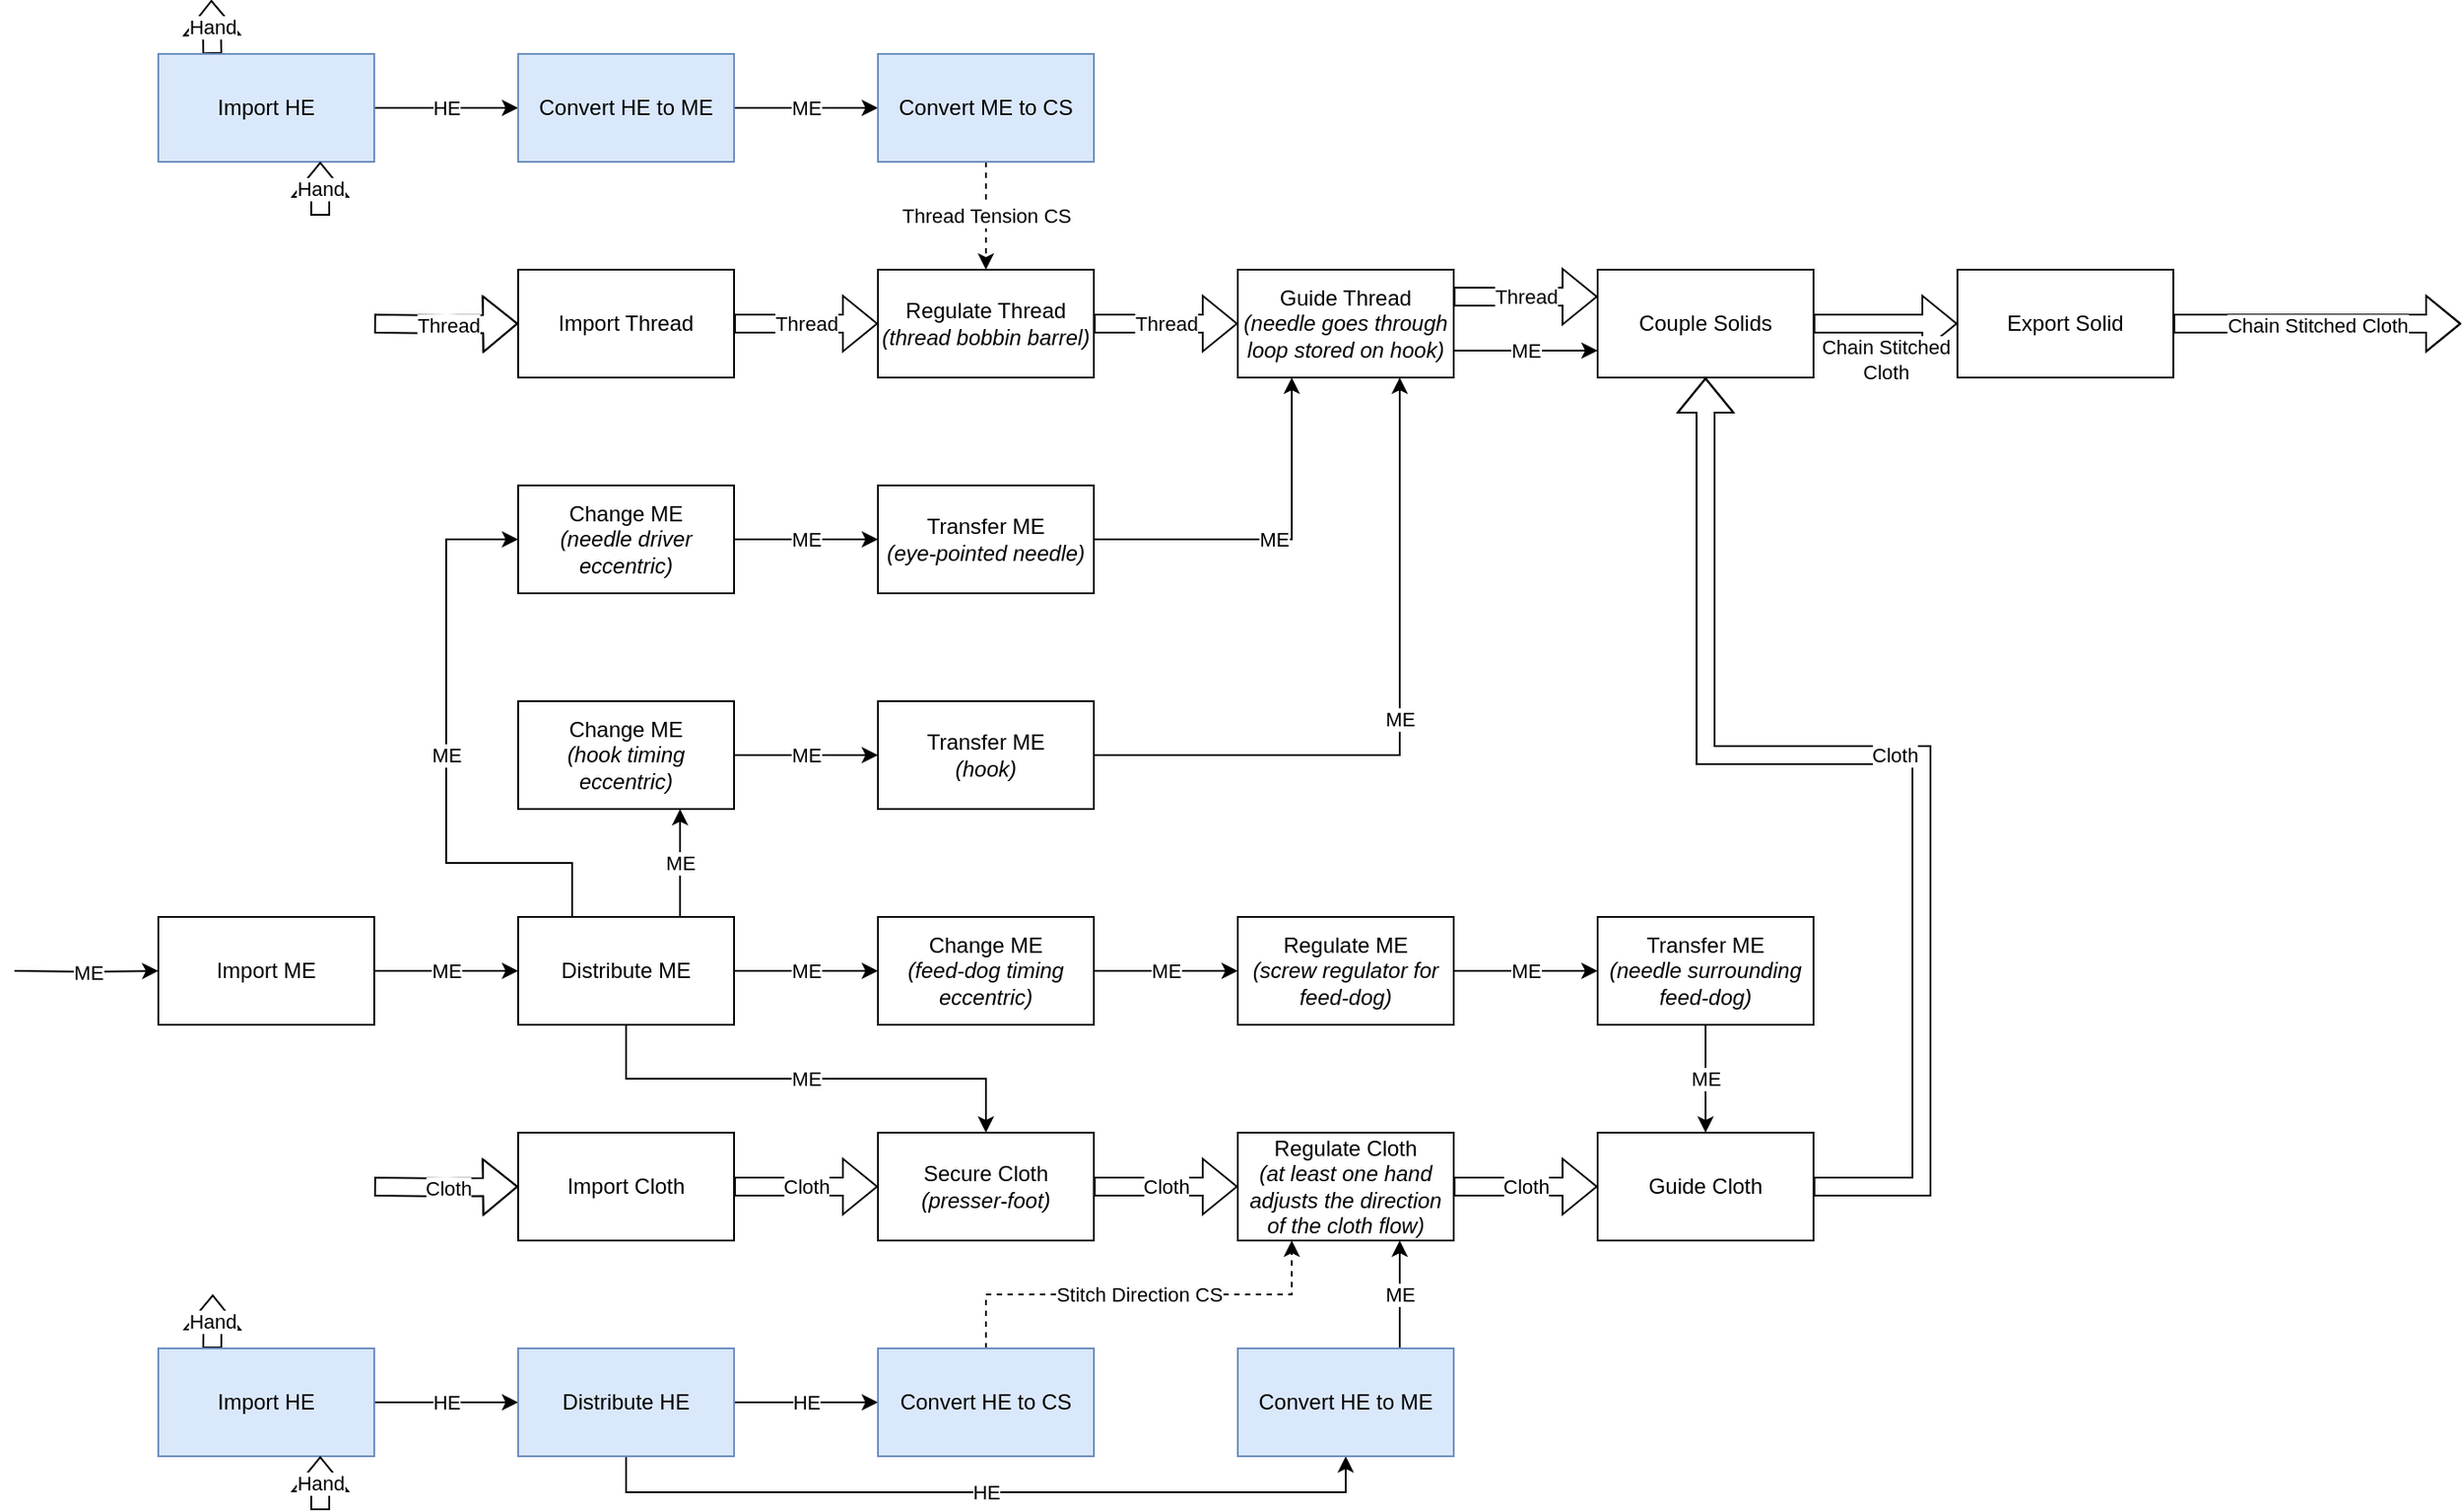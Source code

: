 <mxfile version="20.2.8" type="device"><diagram id="zEHfbkwB2FI_Lw8J4KTH" name="Page-1"><mxGraphModel dx="475" dy="1602" grid="1" gridSize="10" guides="1" tooltips="1" connect="1" arrows="1" fold="1" page="1" pageScale="1" pageWidth="1100" pageHeight="850" math="0" shadow="0"><root><mxCell id="0"/><mxCell id="1" parent="0"/><mxCell id="apxSTFiWh1luauvyuLad-14" value="ME" style="edgeStyle=orthogonalEdgeStyle;rounded=0;orthogonalLoop=1;jettySize=auto;html=1;exitX=1;exitY=0.5;exitDx=0;exitDy=0;entryX=0;entryY=0.5;entryDx=0;entryDy=0;" edge="1" parent="1" source="apxSTFiWh1luauvyuLad-1" target="apxSTFiWh1luauvyuLad-2"><mxGeometry relative="1" as="geometry"/></mxCell><mxCell id="apxSTFiWh1luauvyuLad-1" value="Import ME" style="rounded=0;whiteSpace=wrap;html=1;" vertex="1" parent="1"><mxGeometry x="120" y="390" width="120" height="60" as="geometry"/></mxCell><mxCell id="apxSTFiWh1luauvyuLad-11" value="ME" style="edgeStyle=orthogonalEdgeStyle;rounded=0;orthogonalLoop=1;jettySize=auto;html=1;exitX=0.25;exitY=0;exitDx=0;exitDy=0;entryX=0;entryY=0.5;entryDx=0;entryDy=0;" edge="1" parent="1" source="apxSTFiWh1luauvyuLad-2" target="apxSTFiWh1luauvyuLad-4"><mxGeometry relative="1" as="geometry"><Array as="points"><mxPoint x="350" y="360"/><mxPoint x="280" y="360"/><mxPoint x="280" y="180"/></Array></mxGeometry></mxCell><mxCell id="apxSTFiWh1luauvyuLad-13" value="ME" style="edgeStyle=orthogonalEdgeStyle;rounded=0;orthogonalLoop=1;jettySize=auto;html=1;exitX=0.75;exitY=0;exitDx=0;exitDy=0;entryX=0.75;entryY=1;entryDx=0;entryDy=0;" edge="1" parent="1" source="apxSTFiWh1luauvyuLad-2" target="apxSTFiWh1luauvyuLad-9"><mxGeometry relative="1" as="geometry"><mxPoint x="550" y="330" as="targetPoint"/></mxGeometry></mxCell><mxCell id="apxSTFiWh1luauvyuLad-19" value="ME" style="edgeStyle=orthogonalEdgeStyle;rounded=0;orthogonalLoop=1;jettySize=auto;html=1;exitX=1;exitY=0.5;exitDx=0;exitDy=0;entryX=0;entryY=0.5;entryDx=0;entryDy=0;" edge="1" parent="1" source="apxSTFiWh1luauvyuLad-2" target="apxSTFiWh1luauvyuLad-16"><mxGeometry relative="1" as="geometry"/></mxCell><mxCell id="apxSTFiWh1luauvyuLad-37" value="ME" style="edgeStyle=orthogonalEdgeStyle;rounded=0;orthogonalLoop=1;jettySize=auto;html=1;exitX=0.5;exitY=1;exitDx=0;exitDy=0;entryX=0.5;entryY=0;entryDx=0;entryDy=0;" edge="1" parent="1" source="apxSTFiWh1luauvyuLad-2" target="apxSTFiWh1luauvyuLad-32"><mxGeometry relative="1" as="geometry"/></mxCell><mxCell id="apxSTFiWh1luauvyuLad-2" value="Distribute ME" style="rounded=0;whiteSpace=wrap;html=1;" vertex="1" parent="1"><mxGeometry x="320" y="390" width="120" height="60" as="geometry"/></mxCell><mxCell id="apxSTFiWh1luauvyuLad-7" value="ME" style="edgeStyle=orthogonalEdgeStyle;rounded=0;orthogonalLoop=1;jettySize=auto;html=1;exitX=1;exitY=0.5;exitDx=0;exitDy=0;entryX=0;entryY=0.5;entryDx=0;entryDy=0;" edge="1" parent="1" source="apxSTFiWh1luauvyuLad-9" target="apxSTFiWh1luauvyuLad-23"><mxGeometry relative="1" as="geometry"><mxPoint x="380" y="270" as="sourcePoint"/><mxPoint x="390" y="230" as="targetPoint"/></mxGeometry></mxCell><mxCell id="apxSTFiWh1luauvyuLad-8" value="ME" style="edgeStyle=orthogonalEdgeStyle;rounded=0;orthogonalLoop=1;jettySize=auto;html=1;exitX=1;exitY=0.5;exitDx=0;exitDy=0;entryX=0;entryY=0.5;entryDx=0;entryDy=0;" edge="1" parent="1" source="apxSTFiWh1luauvyuLad-4" target="apxSTFiWh1luauvyuLad-21"><mxGeometry relative="1" as="geometry"><mxPoint x="500" y="120" as="targetPoint"/></mxGeometry></mxCell><mxCell id="apxSTFiWh1luauvyuLad-4" value="Change ME&lt;br&gt;&lt;i&gt;(needle driver eccentric)&lt;/i&gt;" style="rounded=0;whiteSpace=wrap;html=1;" vertex="1" parent="1"><mxGeometry x="320" y="150" width="120" height="60" as="geometry"/></mxCell><mxCell id="apxSTFiWh1luauvyuLad-66" value="ME" style="edgeStyle=orthogonalEdgeStyle;rounded=0;orthogonalLoop=1;jettySize=auto;html=1;exitX=1;exitY=0.75;exitDx=0;exitDy=0;entryX=0;entryY=0.75;entryDx=0;entryDy=0;" edge="1" parent="1" source="apxSTFiWh1luauvyuLad-5" target="apxSTFiWh1luauvyuLad-64"><mxGeometry relative="1" as="geometry"/></mxCell><mxCell id="apxSTFiWh1luauvyuLad-67" value="Thread" style="edgeStyle=orthogonalEdgeStyle;rounded=0;orthogonalLoop=1;jettySize=auto;html=1;exitX=1;exitY=0.25;exitDx=0;exitDy=0;entryX=0;entryY=0.25;entryDx=0;entryDy=0;shape=flexArrow;" edge="1" parent="1" source="apxSTFiWh1luauvyuLad-5" target="apxSTFiWh1luauvyuLad-64"><mxGeometry relative="1" as="geometry"/></mxCell><mxCell id="apxSTFiWh1luauvyuLad-5" value="Guide Thread&lt;br&gt;&lt;i&gt;(needle goes through loop stored on hook)&lt;/i&gt;" style="rounded=0;whiteSpace=wrap;html=1;" vertex="1" parent="1"><mxGeometry x="720" y="30" width="120" height="60" as="geometry"/></mxCell><mxCell id="apxSTFiWh1luauvyuLad-9" value="Change ME&lt;br&gt;&lt;i&gt;(hook timing eccentric)&lt;/i&gt;" style="rounded=0;whiteSpace=wrap;html=1;" vertex="1" parent="1"><mxGeometry x="320" y="270" width="120" height="60" as="geometry"/></mxCell><mxCell id="apxSTFiWh1luauvyuLad-15" value="ME" style="edgeStyle=orthogonalEdgeStyle;rounded=0;orthogonalLoop=1;jettySize=auto;html=1;entryX=0;entryY=0.5;entryDx=0;entryDy=0;" edge="1" parent="1" target="apxSTFiWh1luauvyuLad-1"><mxGeometry relative="1" as="geometry"><mxPoint x="40" y="420" as="sourcePoint"/></mxGeometry></mxCell><mxCell id="apxSTFiWh1luauvyuLad-18" value="ME" style="edgeStyle=orthogonalEdgeStyle;rounded=0;orthogonalLoop=1;jettySize=auto;html=1;exitX=1;exitY=0.5;exitDx=0;exitDy=0;entryX=0;entryY=0.5;entryDx=0;entryDy=0;" edge="1" parent="1" source="apxSTFiWh1luauvyuLad-16" target="apxSTFiWh1luauvyuLad-17"><mxGeometry relative="1" as="geometry"/></mxCell><mxCell id="apxSTFiWh1luauvyuLad-16" value="Change ME&lt;br&gt;&lt;i&gt;(feed-dog timing eccentric)&lt;/i&gt;" style="rounded=0;whiteSpace=wrap;html=1;" vertex="1" parent="1"><mxGeometry x="520" y="390" width="120" height="60" as="geometry"/></mxCell><mxCell id="apxSTFiWh1luauvyuLad-30" value="ME" style="edgeStyle=orthogonalEdgeStyle;rounded=0;orthogonalLoop=1;jettySize=auto;html=1;exitX=1;exitY=0.5;exitDx=0;exitDy=0;entryX=0;entryY=0.5;entryDx=0;entryDy=0;" edge="1" parent="1" source="apxSTFiWh1luauvyuLad-17" target="apxSTFiWh1luauvyuLad-29"><mxGeometry relative="1" as="geometry"/></mxCell><mxCell id="apxSTFiWh1luauvyuLad-17" value="Regulate ME&lt;br&gt;&lt;i&gt;(screw regulator for feed-dog)&lt;/i&gt;" style="rounded=0;whiteSpace=wrap;html=1;" vertex="1" parent="1"><mxGeometry x="720" y="390" width="120" height="60" as="geometry"/></mxCell><mxCell id="apxSTFiWh1luauvyuLad-25" value="Thread" style="edgeStyle=orthogonalEdgeStyle;rounded=0;orthogonalLoop=1;jettySize=auto;html=1;exitX=1;exitY=0.5;exitDx=0;exitDy=0;entryX=0;entryY=0.5;entryDx=0;entryDy=0;shape=flexArrow;" edge="1" parent="1" source="apxSTFiWh1luauvyuLad-20" target="apxSTFiWh1luauvyuLad-5"><mxGeometry relative="1" as="geometry"/></mxCell><mxCell id="apxSTFiWh1luauvyuLad-20" value="Regulate Thread&lt;br&gt;&lt;i&gt;(thread bobbin barrel)&lt;/i&gt;" style="rounded=0;whiteSpace=wrap;html=1;" vertex="1" parent="1"><mxGeometry x="520" y="30" width="120" height="60" as="geometry"/></mxCell><mxCell id="apxSTFiWh1luauvyuLad-22" value="ME" style="edgeStyle=orthogonalEdgeStyle;rounded=0;orthogonalLoop=1;jettySize=auto;html=1;exitX=1;exitY=0.5;exitDx=0;exitDy=0;entryX=0.25;entryY=1;entryDx=0;entryDy=0;" edge="1" parent="1" source="apxSTFiWh1luauvyuLad-21" target="apxSTFiWh1luauvyuLad-5"><mxGeometry relative="1" as="geometry"/></mxCell><mxCell id="apxSTFiWh1luauvyuLad-21" value="Transfer ME&lt;br&gt;&lt;i&gt;(eye-pointed needle)&lt;/i&gt;" style="rounded=0;whiteSpace=wrap;html=1;" vertex="1" parent="1"><mxGeometry x="520" y="150" width="120" height="60" as="geometry"/></mxCell><mxCell id="apxSTFiWh1luauvyuLad-24" value="ME" style="edgeStyle=orthogonalEdgeStyle;rounded=0;orthogonalLoop=1;jettySize=auto;html=1;exitX=1;exitY=0.5;exitDx=0;exitDy=0;entryX=0.75;entryY=1;entryDx=0;entryDy=0;" edge="1" parent="1" source="apxSTFiWh1luauvyuLad-23" target="apxSTFiWh1luauvyuLad-5"><mxGeometry relative="1" as="geometry"/></mxCell><mxCell id="apxSTFiWh1luauvyuLad-23" value="Transfer ME&lt;br&gt;&lt;i&gt;(hook)&lt;/i&gt;" style="rounded=0;whiteSpace=wrap;html=1;" vertex="1" parent="1"><mxGeometry x="520" y="270" width="120" height="60" as="geometry"/></mxCell><mxCell id="apxSTFiWh1luauvyuLad-26" value="Thread" style="edgeStyle=orthogonalEdgeStyle;shape=flexArrow;rounded=0;orthogonalLoop=1;jettySize=auto;html=1;entryX=0;entryY=0.5;entryDx=0;entryDy=0;exitX=1;exitY=0.5;exitDx=0;exitDy=0;" edge="1" parent="1" source="apxSTFiWh1luauvyuLad-27" target="apxSTFiWh1luauvyuLad-20"><mxGeometry relative="1" as="geometry"><mxPoint x="440" y="60" as="sourcePoint"/></mxGeometry></mxCell><mxCell id="apxSTFiWh1luauvyuLad-27" value="Import Thread" style="rounded=0;whiteSpace=wrap;html=1;" vertex="1" parent="1"><mxGeometry x="320" y="30" width="120" height="60" as="geometry"/></mxCell><mxCell id="apxSTFiWh1luauvyuLad-28" value="Thread" style="edgeStyle=orthogonalEdgeStyle;shape=flexArrow;rounded=0;orthogonalLoop=1;jettySize=auto;html=1;entryX=0;entryY=0.5;entryDx=0;entryDy=0;" edge="1" parent="1" target="apxSTFiWh1luauvyuLad-27"><mxGeometry relative="1" as="geometry"><mxPoint x="240" y="60" as="sourcePoint"/></mxGeometry></mxCell><mxCell id="apxSTFiWh1luauvyuLad-41" value="ME" style="edgeStyle=orthogonalEdgeStyle;rounded=0;orthogonalLoop=1;jettySize=auto;html=1;exitX=0.5;exitY=1;exitDx=0;exitDy=0;entryX=0.5;entryY=0;entryDx=0;entryDy=0;" edge="1" parent="1" source="apxSTFiWh1luauvyuLad-29" target="apxSTFiWh1luauvyuLad-31"><mxGeometry relative="1" as="geometry"/></mxCell><mxCell id="apxSTFiWh1luauvyuLad-29" value="Transfer ME&lt;br&gt;&lt;i&gt;(needle surrounding feed-dog)&lt;/i&gt;" style="rounded=0;whiteSpace=wrap;html=1;" vertex="1" parent="1"><mxGeometry x="920" y="390" width="120" height="60" as="geometry"/></mxCell><mxCell id="apxSTFiWh1luauvyuLad-68" value="Cloth" style="edgeStyle=orthogonalEdgeStyle;shape=flexArrow;rounded=0;orthogonalLoop=1;jettySize=auto;html=1;exitX=1;exitY=0.5;exitDx=0;exitDy=0;entryX=0.5;entryY=1;entryDx=0;entryDy=0;" edge="1" parent="1" source="apxSTFiWh1luauvyuLad-31" target="apxSTFiWh1luauvyuLad-64"><mxGeometry relative="1" as="geometry"><Array as="points"><mxPoint x="1100" y="540"/><mxPoint x="1100" y="300"/><mxPoint x="980" y="300"/></Array></mxGeometry></mxCell><mxCell id="apxSTFiWh1luauvyuLad-31" value="Guide Cloth" style="rounded=0;whiteSpace=wrap;html=1;" vertex="1" parent="1"><mxGeometry x="920" y="510" width="120" height="60" as="geometry"/></mxCell><mxCell id="apxSTFiWh1luauvyuLad-39" value="Cloth" style="edgeStyle=orthogonalEdgeStyle;shape=flexArrow;rounded=0;orthogonalLoop=1;jettySize=auto;html=1;exitX=1;exitY=0.5;exitDx=0;exitDy=0;entryX=0;entryY=0.5;entryDx=0;entryDy=0;" edge="1" parent="1" source="apxSTFiWh1luauvyuLad-32" target="apxSTFiWh1luauvyuLad-33"><mxGeometry relative="1" as="geometry"/></mxCell><mxCell id="apxSTFiWh1luauvyuLad-32" value="Secure Cloth&lt;br&gt;&lt;i&gt;(presser-foot)&lt;/i&gt;" style="rounded=0;whiteSpace=wrap;html=1;" vertex="1" parent="1"><mxGeometry x="520" y="510" width="120" height="60" as="geometry"/></mxCell><mxCell id="apxSTFiWh1luauvyuLad-40" value="Cloth" style="edgeStyle=orthogonalEdgeStyle;shape=flexArrow;rounded=0;orthogonalLoop=1;jettySize=auto;html=1;exitX=1;exitY=0.5;exitDx=0;exitDy=0;entryX=0;entryY=0.5;entryDx=0;entryDy=0;" edge="1" parent="1" source="apxSTFiWh1luauvyuLad-33" target="apxSTFiWh1luauvyuLad-31"><mxGeometry relative="1" as="geometry"/></mxCell><mxCell id="apxSTFiWh1luauvyuLad-33" value="Regulate Cloth&lt;br&gt;&lt;i&gt;(at least one hand adjusts the direction of the cloth flow)&lt;/i&gt;" style="rounded=0;whiteSpace=wrap;html=1;" vertex="1" parent="1"><mxGeometry x="720" y="510" width="120" height="60" as="geometry"/></mxCell><mxCell id="apxSTFiWh1luauvyuLad-38" value="Cloth" style="edgeStyle=orthogonalEdgeStyle;rounded=0;orthogonalLoop=1;jettySize=auto;html=1;entryX=0;entryY=0.5;entryDx=0;entryDy=0;shape=flexArrow;exitX=1;exitY=0.5;exitDx=0;exitDy=0;" edge="1" parent="1" source="apxSTFiWh1luauvyuLad-72" target="apxSTFiWh1luauvyuLad-32"><mxGeometry relative="1" as="geometry"><mxPoint x="440" y="540" as="sourcePoint"/></mxGeometry></mxCell><mxCell id="apxSTFiWh1luauvyuLad-46" value="HE" style="edgeStyle=orthogonalEdgeStyle;rounded=0;orthogonalLoop=1;jettySize=auto;html=1;exitX=1;exitY=0.5;exitDx=0;exitDy=0;entryX=0;entryY=0.5;entryDx=0;entryDy=0;" edge="1" parent="1" source="apxSTFiWh1luauvyuLad-42" target="apxSTFiWh1luauvyuLad-43"><mxGeometry relative="1" as="geometry"/></mxCell><mxCell id="apxSTFiWh1luauvyuLad-53" value="Hand" style="edgeStyle=orthogonalEdgeStyle;shape=flexArrow;rounded=0;orthogonalLoop=1;jettySize=auto;html=1;exitX=0.25;exitY=0;exitDx=0;exitDy=0;" edge="1" parent="1" source="apxSTFiWh1luauvyuLad-42"><mxGeometry relative="1" as="geometry"><mxPoint x="150.263" y="600.0" as="targetPoint"/></mxGeometry></mxCell><mxCell id="apxSTFiWh1luauvyuLad-42" value="Import HE" style="rounded=0;whiteSpace=wrap;html=1;fillColor=#dae8fc;strokeColor=#6c8ebf;" vertex="1" parent="1"><mxGeometry x="120" y="630" width="120" height="60" as="geometry"/></mxCell><mxCell id="apxSTFiWh1luauvyuLad-47" value="HE" style="edgeStyle=orthogonalEdgeStyle;rounded=0;orthogonalLoop=1;jettySize=auto;html=1;exitX=1;exitY=0.5;exitDx=0;exitDy=0;entryX=0;entryY=0.5;entryDx=0;entryDy=0;" edge="1" parent="1" source="apxSTFiWh1luauvyuLad-43" target="apxSTFiWh1luauvyuLad-44"><mxGeometry relative="1" as="geometry"><mxPoint x="380" y="570" as="targetPoint"/></mxGeometry></mxCell><mxCell id="apxSTFiWh1luauvyuLad-48" value="HE" style="edgeStyle=orthogonalEdgeStyle;rounded=0;orthogonalLoop=1;jettySize=auto;html=1;exitX=0.5;exitY=1;exitDx=0;exitDy=0;entryX=0.5;entryY=1;entryDx=0;entryDy=0;" edge="1" parent="1" source="apxSTFiWh1luauvyuLad-43" target="apxSTFiWh1luauvyuLad-45"><mxGeometry relative="1" as="geometry"/></mxCell><mxCell id="apxSTFiWh1luauvyuLad-43" value="Distribute HE" style="rounded=0;whiteSpace=wrap;html=1;fillColor=#dae8fc;strokeColor=#6c8ebf;" vertex="1" parent="1"><mxGeometry x="320" y="630" width="120" height="60" as="geometry"/></mxCell><mxCell id="apxSTFiWh1luauvyuLad-50" value="Stitch Direction CS" style="edgeStyle=orthogonalEdgeStyle;rounded=0;orthogonalLoop=1;jettySize=auto;html=1;exitX=0.5;exitY=0;exitDx=0;exitDy=0;entryX=0.25;entryY=1;entryDx=0;entryDy=0;dashed=1;" edge="1" parent="1" source="apxSTFiWh1luauvyuLad-44" target="apxSTFiWh1luauvyuLad-33"><mxGeometry relative="1" as="geometry"/></mxCell><mxCell id="apxSTFiWh1luauvyuLad-44" value="Convert HE to CS" style="rounded=0;whiteSpace=wrap;html=1;fillColor=#dae8fc;strokeColor=#6c8ebf;" vertex="1" parent="1"><mxGeometry x="520" y="630" width="120" height="60" as="geometry"/></mxCell><mxCell id="apxSTFiWh1luauvyuLad-49" value="ME" style="edgeStyle=orthogonalEdgeStyle;rounded=0;orthogonalLoop=1;jettySize=auto;html=1;exitX=0.75;exitY=0;exitDx=0;exitDy=0;entryX=0.75;entryY=1;entryDx=0;entryDy=0;" edge="1" parent="1" source="apxSTFiWh1luauvyuLad-45" target="apxSTFiWh1luauvyuLad-33"><mxGeometry relative="1" as="geometry"/></mxCell><mxCell id="apxSTFiWh1luauvyuLad-45" value="Convert HE to ME" style="rounded=0;whiteSpace=wrap;html=1;fillColor=#dae8fc;strokeColor=#6c8ebf;" vertex="1" parent="1"><mxGeometry x="720" y="630" width="120" height="60" as="geometry"/></mxCell><mxCell id="apxSTFiWh1luauvyuLad-52" value="Hand" style="edgeStyle=orthogonalEdgeStyle;rounded=0;orthogonalLoop=1;jettySize=auto;html=1;entryX=0.75;entryY=1;entryDx=0;entryDy=0;shape=flexArrow;" edge="1" parent="1" target="apxSTFiWh1luauvyuLad-42"><mxGeometry relative="1" as="geometry"><mxPoint x="210" y="720" as="sourcePoint"/></mxGeometry></mxCell><mxCell id="apxSTFiWh1luauvyuLad-60" value="Hand" style="edgeStyle=orthogonalEdgeStyle;shape=flexArrow;rounded=0;orthogonalLoop=1;jettySize=auto;html=1;exitX=0.25;exitY=0;exitDx=0;exitDy=0;" edge="1" parent="1" source="apxSTFiWh1luauvyuLad-54"><mxGeometry relative="1" as="geometry"><mxPoint x="149.5" y="-120.0" as="targetPoint"/></mxGeometry></mxCell><mxCell id="apxSTFiWh1luauvyuLad-61" value="HE" style="edgeStyle=orthogonalEdgeStyle;rounded=0;orthogonalLoop=1;jettySize=auto;html=1;exitX=1;exitY=0.5;exitDx=0;exitDy=0;entryX=0;entryY=0.5;entryDx=0;entryDy=0;" edge="1" parent="1" source="apxSTFiWh1luauvyuLad-54" target="apxSTFiWh1luauvyuLad-55"><mxGeometry relative="1" as="geometry"/></mxCell><mxCell id="apxSTFiWh1luauvyuLad-54" value="Import HE" style="rounded=0;whiteSpace=wrap;html=1;fillColor=#dae8fc;strokeColor=#6c8ebf;" vertex="1" parent="1"><mxGeometry x="120" y="-90" width="120" height="60" as="geometry"/></mxCell><mxCell id="apxSTFiWh1luauvyuLad-62" value="ME" style="edgeStyle=orthogonalEdgeStyle;rounded=0;orthogonalLoop=1;jettySize=auto;html=1;exitX=1;exitY=0.5;exitDx=0;exitDy=0;entryX=0;entryY=0.5;entryDx=0;entryDy=0;" edge="1" parent="1" source="apxSTFiWh1luauvyuLad-55" target="apxSTFiWh1luauvyuLad-56"><mxGeometry relative="1" as="geometry"/></mxCell><mxCell id="apxSTFiWh1luauvyuLad-55" value="Convert HE to ME" style="rounded=0;whiteSpace=wrap;html=1;fillColor=#dae8fc;strokeColor=#6c8ebf;" vertex="1" parent="1"><mxGeometry x="320" y="-90" width="120" height="60" as="geometry"/></mxCell><mxCell id="apxSTFiWh1luauvyuLad-63" value="Thread Tension CS" style="edgeStyle=orthogonalEdgeStyle;rounded=0;orthogonalLoop=1;jettySize=auto;html=1;exitX=0.5;exitY=1;exitDx=0;exitDy=0;entryX=0.5;entryY=0;entryDx=0;entryDy=0;dashed=1;" edge="1" parent="1" source="apxSTFiWh1luauvyuLad-56" target="apxSTFiWh1luauvyuLad-20"><mxGeometry relative="1" as="geometry"/></mxCell><mxCell id="apxSTFiWh1luauvyuLad-56" value="Convert ME to CS" style="rounded=0;whiteSpace=wrap;html=1;fillColor=#dae8fc;strokeColor=#6c8ebf;" vertex="1" parent="1"><mxGeometry x="520" y="-90" width="120" height="60" as="geometry"/></mxCell><mxCell id="apxSTFiWh1luauvyuLad-59" value="Hand" style="edgeStyle=orthogonalEdgeStyle;shape=flexArrow;rounded=0;orthogonalLoop=1;jettySize=auto;html=1;entryX=0.75;entryY=1;entryDx=0;entryDy=0;" edge="1" parent="1" target="apxSTFiWh1luauvyuLad-54"><mxGeometry relative="1" as="geometry"><mxPoint x="210" as="sourcePoint"/></mxGeometry></mxCell><mxCell id="apxSTFiWh1luauvyuLad-70" value="Chain Stitched&lt;br&gt;Cloth" style="edgeStyle=orthogonalEdgeStyle;shape=flexArrow;rounded=0;orthogonalLoop=1;jettySize=auto;html=1;exitX=1;exitY=0.5;exitDx=0;exitDy=0;entryX=0;entryY=0.5;entryDx=0;entryDy=0;" edge="1" parent="1" source="apxSTFiWh1luauvyuLad-64" target="apxSTFiWh1luauvyuLad-69"><mxGeometry y="-20" relative="1" as="geometry"><mxPoint as="offset"/></mxGeometry></mxCell><mxCell id="apxSTFiWh1luauvyuLad-64" value="Couple Solids" style="rounded=0;whiteSpace=wrap;html=1;" vertex="1" parent="1"><mxGeometry x="920" y="30" width="120" height="60" as="geometry"/></mxCell><mxCell id="apxSTFiWh1luauvyuLad-71" value="Chain Stitched Cloth" style="edgeStyle=orthogonalEdgeStyle;shape=flexArrow;rounded=0;orthogonalLoop=1;jettySize=auto;html=1;exitX=1;exitY=0.5;exitDx=0;exitDy=0;" edge="1" parent="1" source="apxSTFiWh1luauvyuLad-69"><mxGeometry relative="1" as="geometry"><mxPoint x="1400" y="60.053" as="targetPoint"/></mxGeometry></mxCell><mxCell id="apxSTFiWh1luauvyuLad-69" value="Export Solid" style="rounded=0;whiteSpace=wrap;html=1;" vertex="1" parent="1"><mxGeometry x="1120" y="30" width="120" height="60" as="geometry"/></mxCell><mxCell id="apxSTFiWh1luauvyuLad-72" value="Import Cloth" style="rounded=0;whiteSpace=wrap;html=1;" vertex="1" parent="1"><mxGeometry x="320" y="510" width="120" height="60" as="geometry"/></mxCell><mxCell id="apxSTFiWh1luauvyuLad-74" value="Cloth" style="edgeStyle=orthogonalEdgeStyle;shape=flexArrow;rounded=0;orthogonalLoop=1;jettySize=auto;html=1;entryX=0;entryY=0.5;entryDx=0;entryDy=0;" edge="1" parent="1" target="apxSTFiWh1luauvyuLad-72"><mxGeometry relative="1" as="geometry"><mxPoint x="240" y="540" as="sourcePoint"/></mxGeometry></mxCell></root></mxGraphModel></diagram></mxfile>